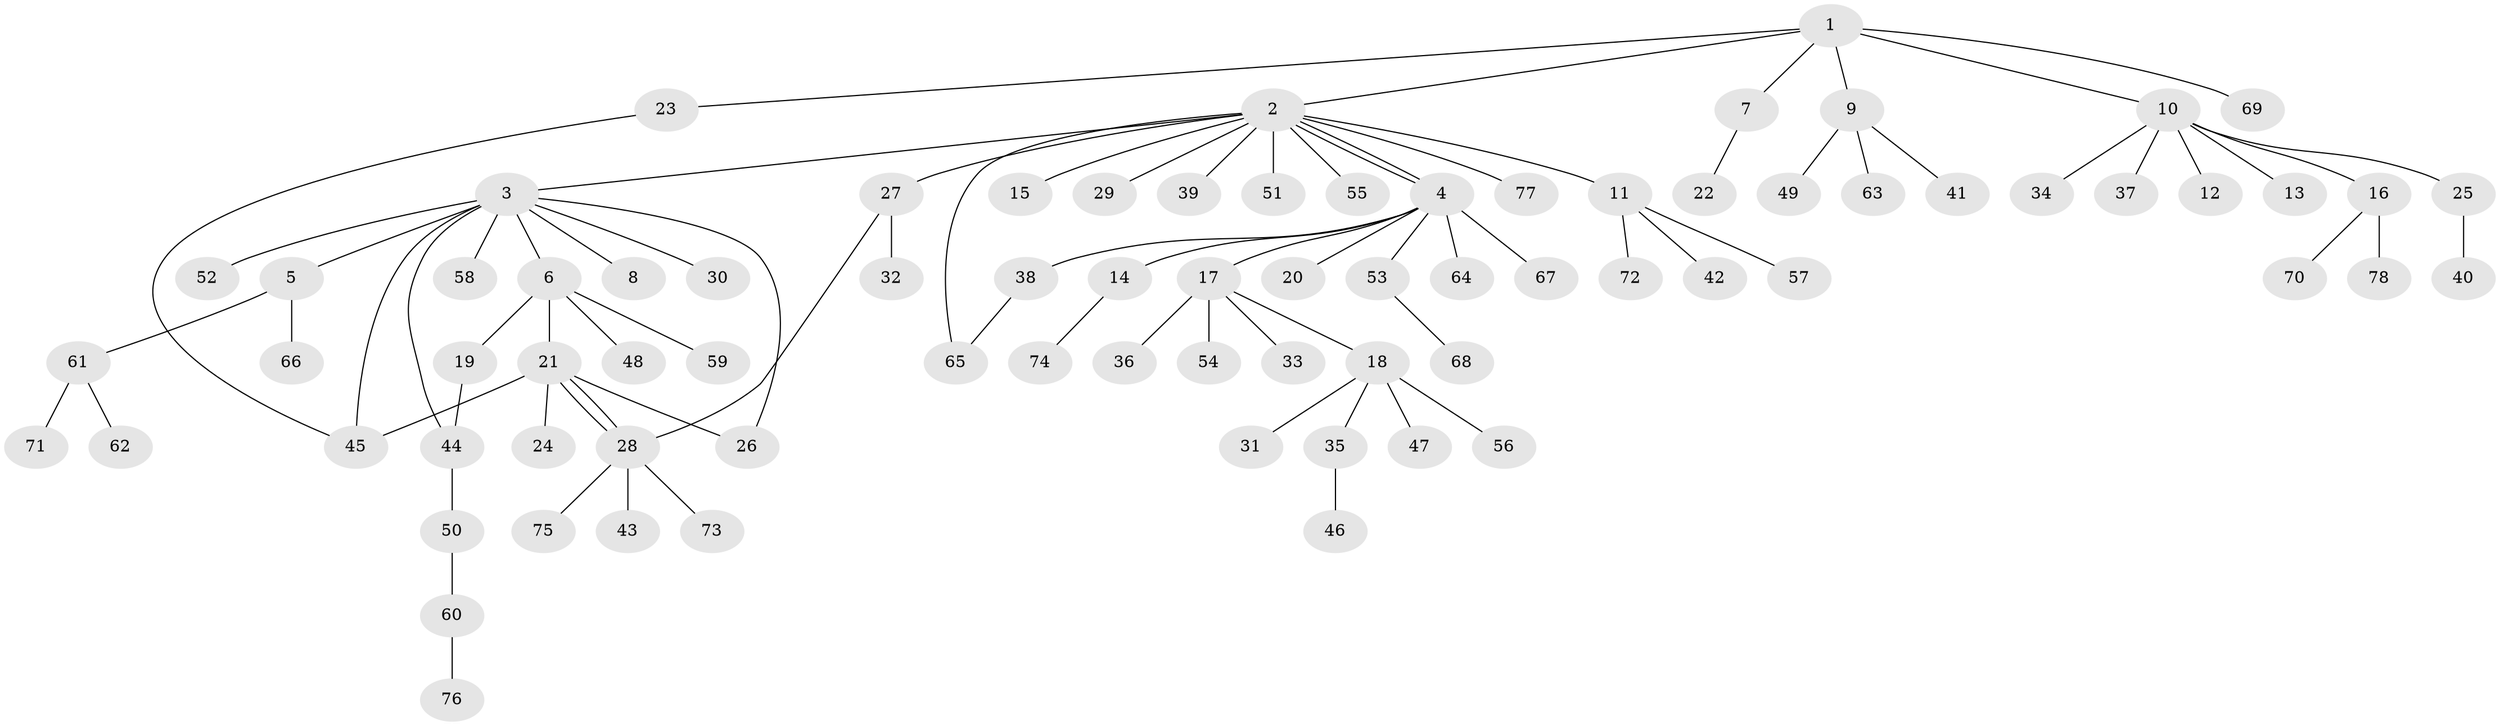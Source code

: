 // Generated by graph-tools (version 1.1) at 2025/47/03/09/25 04:47:28]
// undirected, 78 vertices, 85 edges
graph export_dot {
graph [start="1"]
  node [color=gray90,style=filled];
  1;
  2;
  3;
  4;
  5;
  6;
  7;
  8;
  9;
  10;
  11;
  12;
  13;
  14;
  15;
  16;
  17;
  18;
  19;
  20;
  21;
  22;
  23;
  24;
  25;
  26;
  27;
  28;
  29;
  30;
  31;
  32;
  33;
  34;
  35;
  36;
  37;
  38;
  39;
  40;
  41;
  42;
  43;
  44;
  45;
  46;
  47;
  48;
  49;
  50;
  51;
  52;
  53;
  54;
  55;
  56;
  57;
  58;
  59;
  60;
  61;
  62;
  63;
  64;
  65;
  66;
  67;
  68;
  69;
  70;
  71;
  72;
  73;
  74;
  75;
  76;
  77;
  78;
  1 -- 2;
  1 -- 7;
  1 -- 9;
  1 -- 10;
  1 -- 23;
  1 -- 69;
  2 -- 3;
  2 -- 4;
  2 -- 4;
  2 -- 11;
  2 -- 15;
  2 -- 27;
  2 -- 29;
  2 -- 39;
  2 -- 51;
  2 -- 55;
  2 -- 65;
  2 -- 77;
  3 -- 5;
  3 -- 6;
  3 -- 8;
  3 -- 26;
  3 -- 30;
  3 -- 44;
  3 -- 45;
  3 -- 52;
  3 -- 58;
  4 -- 14;
  4 -- 17;
  4 -- 20;
  4 -- 38;
  4 -- 53;
  4 -- 64;
  4 -- 67;
  5 -- 61;
  5 -- 66;
  6 -- 19;
  6 -- 21;
  6 -- 48;
  6 -- 59;
  7 -- 22;
  9 -- 41;
  9 -- 49;
  9 -- 63;
  10 -- 12;
  10 -- 13;
  10 -- 16;
  10 -- 25;
  10 -- 34;
  10 -- 37;
  11 -- 42;
  11 -- 57;
  11 -- 72;
  14 -- 74;
  16 -- 70;
  16 -- 78;
  17 -- 18;
  17 -- 33;
  17 -- 36;
  17 -- 54;
  18 -- 31;
  18 -- 35;
  18 -- 47;
  18 -- 56;
  19 -- 44;
  21 -- 24;
  21 -- 26;
  21 -- 28;
  21 -- 28;
  21 -- 45;
  23 -- 45;
  25 -- 40;
  27 -- 28;
  27 -- 32;
  28 -- 43;
  28 -- 73;
  28 -- 75;
  35 -- 46;
  38 -- 65;
  44 -- 50;
  50 -- 60;
  53 -- 68;
  60 -- 76;
  61 -- 62;
  61 -- 71;
}
